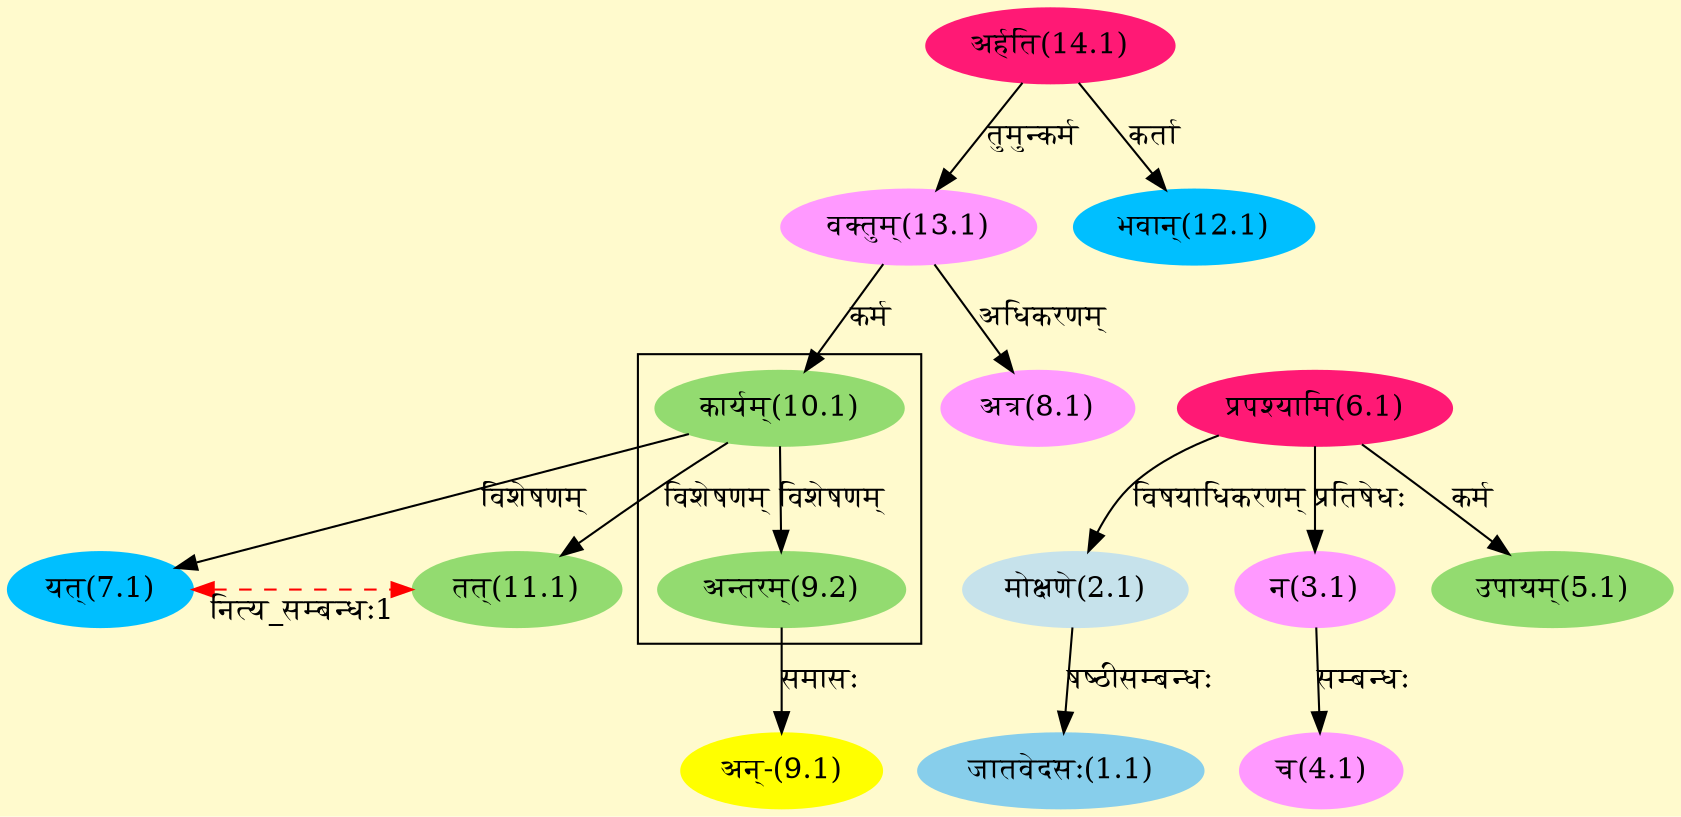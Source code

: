digraph G{
rankdir=BT;
 compound=true;
 bgcolor="lemonchiffon1";

subgraph cluster_1{
Node7_1 [style=filled, color="#00BFFF" label = "यत्(7.1)"]
Node10_1 [style=filled, color="#93DB70" label = "कार्यम्(10.1)"]
Node9_2 [style=filled, color="#93DB70" label = "अन्तरम्(9.2)"]
Node11_1 [style=filled, color="#93DB70" label = "तत्(11.1)"]

}
Node1_1 [style=filled, color="#87CEEB" label = "जातवेदसः(1.1)"]
Node2_1 [style=filled, color="#C6E2EB" label = "मोक्षणे(2.1)"]
Node6_1 [style=filled, color="#FF1975" label = "प्रपश्यामि(6.1)"]
Node3_1 [style=filled, color="#FF99FF" label = "न(3.1)"]
Node4_1 [style=filled, color="#FF99FF" label = "च(4.1)"]
Node5_1 [style=filled, color="#93DB70" label = "उपायम्(5.1)"]
Node7_1 [style=filled, color="#00BFFF" label = "यत्(7.1)"]
Node11_1 [style=filled, color="#93DB70" label = "तत्(11.1)"]
Node8_1 [style=filled, color="#FF99FF" label = "अत्र(8.1)"]
Node13_1 [style=filled, color="#FF99FF" label = "वक्तुम्(13.1)"]
Node9_1 [style=filled, color="#FFFF00" label = "अन्-(9.1)"]
Node9_2 [style=filled, color="#93DB70" label = "अन्तरम्(9.2)"]
Node10_1 [style=filled, color="#93DB70" label = "कार्यम्(10.1)"]
Node12_1 [style=filled, color="#00BFFF" label = "भवान्(12.1)"]
Node14_1 [style=filled, color="#FF1975" label = "अर्हति(14.1)"]
{rank = same; Node7_1; Node11_1;}
/* Start of Relations section */

Node1_1 -> Node2_1 [  label="षष्ठीसम्बन्धः"  dir="back" ]
Node2_1 -> Node6_1 [  label="विषयाधिकरणम्"  dir="back" ]
Node3_1 -> Node6_1 [  label="प्रतिषेधः"  dir="back" ]
Node4_1 -> Node3_1 [  label="सम्बन्धः"  dir="back" ]
Node5_1 -> Node6_1 [  label="कर्म"  dir="back" ]
Node7_1 -> Node10_1 [  label="विशेषणम्"  dir="back" ]
Node7_1 -> Node11_1 [ style=dashed color="red" label="नित्य_सम्बन्धः1"  dir="both" ]
Node8_1 -> Node13_1 [  label="अधिकरणम्"  dir="back" ]
Node9_1 -> Node9_2 [  label="समासः"  dir="back" ]
Node9_2 -> Node10_1 [  label="विशेषणम्"  dir="back" ]
Node10_1 -> Node13_1 [  label="कर्म"  dir="back" ]
Node11_1 -> Node10_1 [  label="विशेषणम्"  dir="back" ]
Node12_1 -> Node14_1 [  label="कर्ता"  dir="back" ]
Node13_1 -> Node14_1 [  label="तुमुन्कर्म"  dir="back" ]
}
